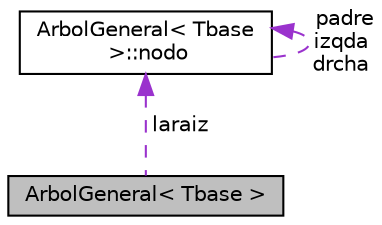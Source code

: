 digraph "ArbolGeneral&lt; Tbase &gt;"
{
  edge [fontname="Helvetica",fontsize="10",labelfontname="Helvetica",labelfontsize="10"];
  node [fontname="Helvetica",fontsize="10",shape=record];
  Node1 [label="ArbolGeneral\< Tbase \>",height=0.2,width=0.4,color="black", fillcolor="grey75", style="filled", fontcolor="black"];
  Node2 -> Node1 [dir="back",color="darkorchid3",fontsize="10",style="dashed",label=" laraiz" ,fontname="Helvetica"];
  Node2 [label="ArbolGeneral\< Tbase\l \>::nodo",height=0.2,width=0.4,color="black", fillcolor="white", style="filled",URL="$d9/d71/structArbolGeneral_1_1nodo.html",tooltip="nodo "];
  Node2 -> Node2 [dir="back",color="darkorchid3",fontsize="10",style="dashed",label=" padre\nizqda\ndrcha" ,fontname="Helvetica"];
}
